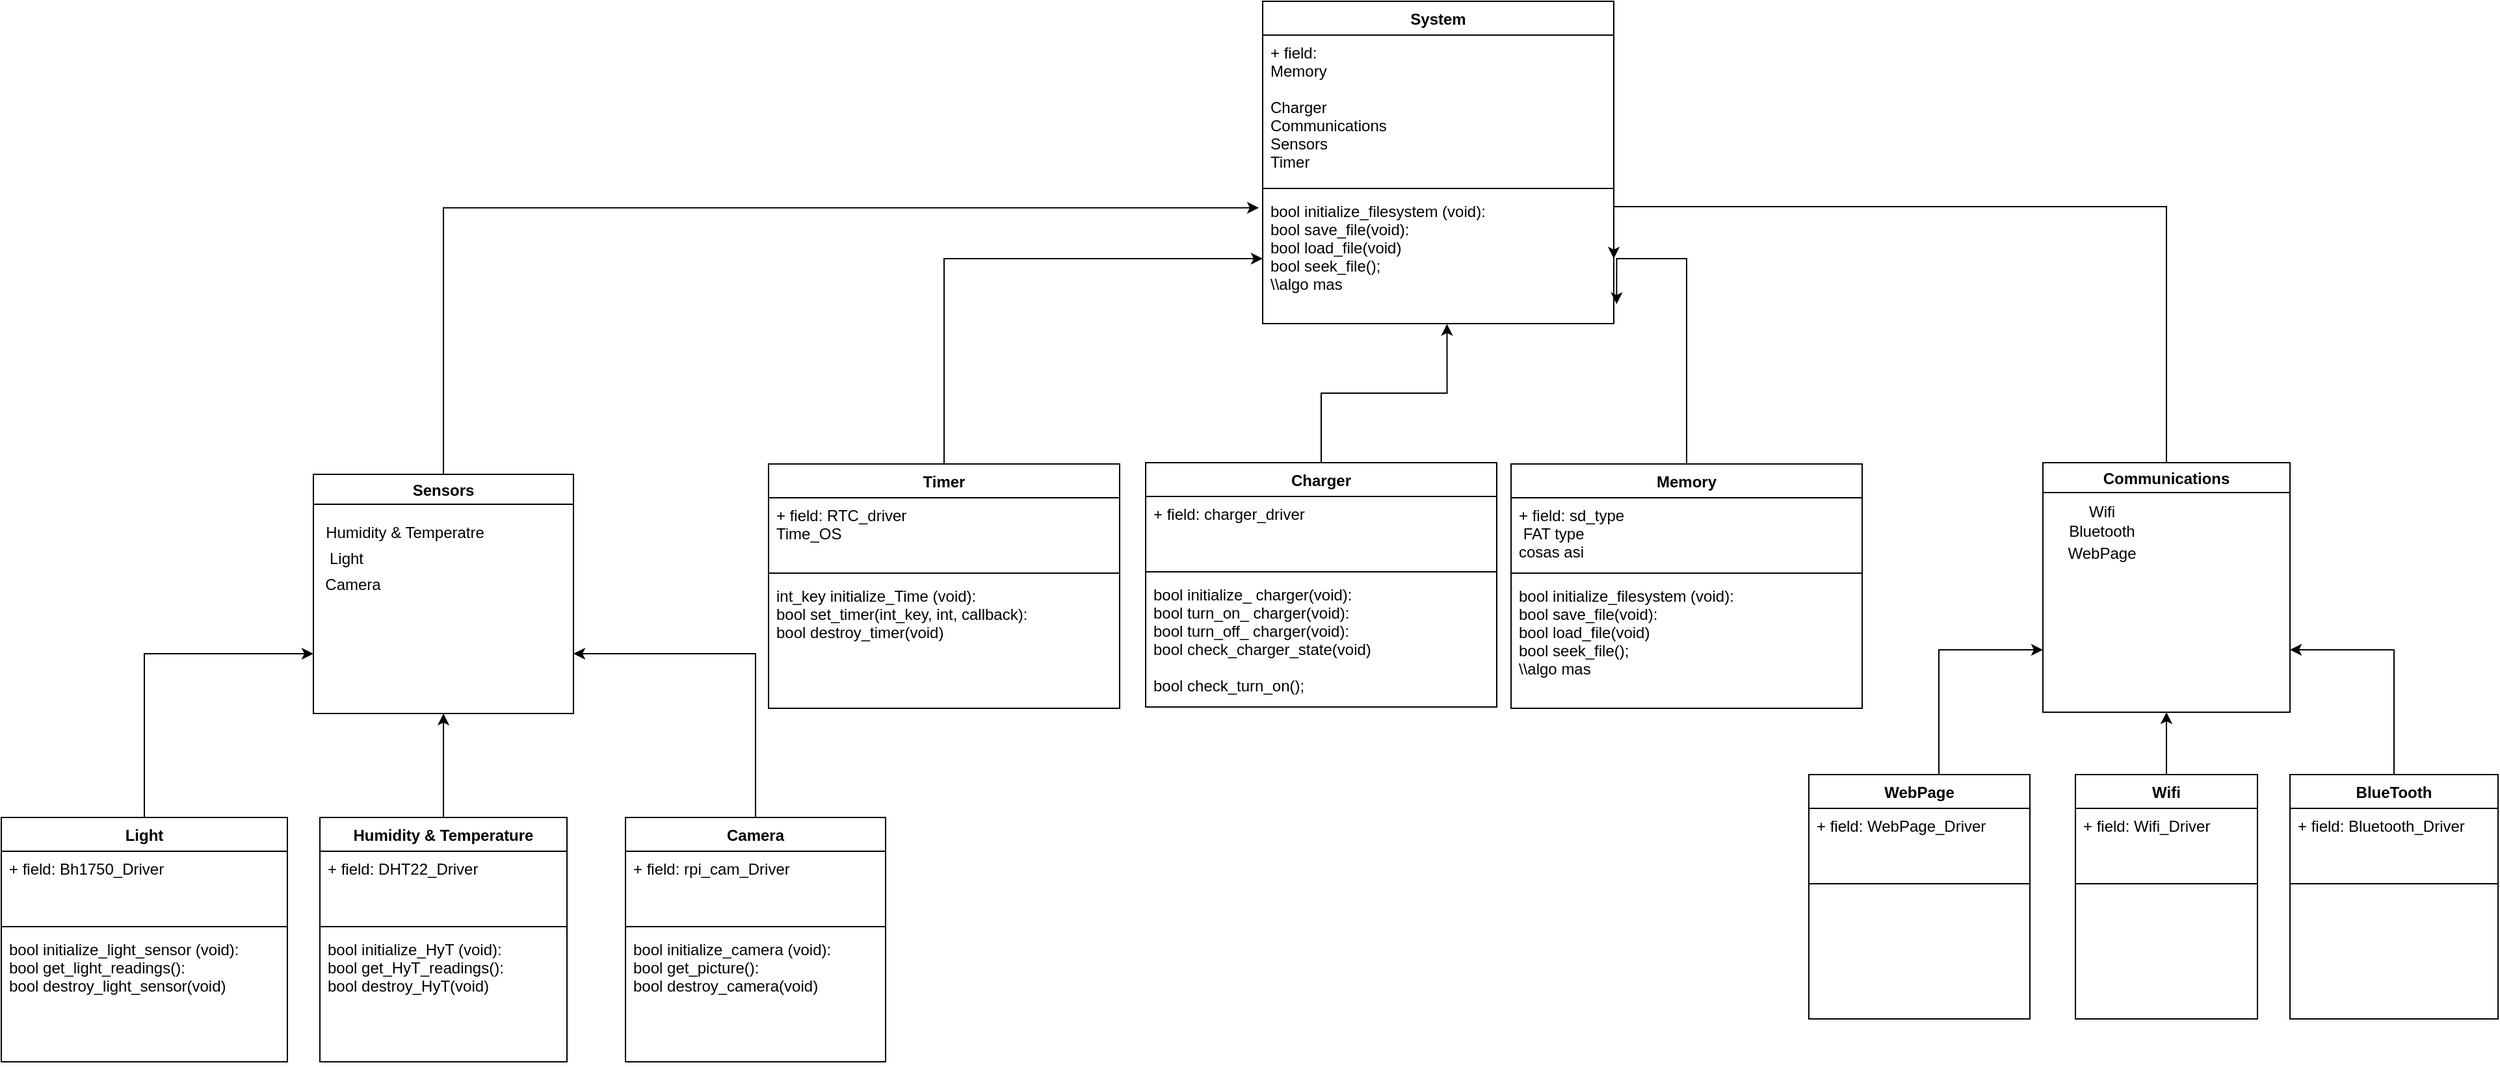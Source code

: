 <mxfile version="14.9.9" type="device"><diagram id="C5RBs43oDa-KdzZeNtuy" name="Page-1"><mxGraphModel dx="2370" dy="1253" grid="1" gridSize="10" guides="1" tooltips="1" connect="1" arrows="1" fold="1" page="1" pageScale="1" pageWidth="827" pageHeight="1169" math="0" shadow="0"><root><mxCell id="WIyWlLk6GJQsqaUBKTNV-0"/><mxCell id="WIyWlLk6GJQsqaUBKTNV-1" parent="WIyWlLk6GJQsqaUBKTNV-0"/><mxCell id="u3YbKCwhCzdW1QSIE-Ya-68" style="edgeStyle=orthogonalEdgeStyle;rounded=0;orthogonalLoop=1;jettySize=auto;html=1;entryX=-0.011;entryY=0.109;entryDx=0;entryDy=0;entryPerimeter=0;" edge="1" parent="WIyWlLk6GJQsqaUBKTNV-1" source="u3YbKCwhCzdW1QSIE-Ya-3" target="u3YbKCwhCzdW1QSIE-Ya-28"><mxGeometry relative="1" as="geometry"/></mxCell><mxCell id="u3YbKCwhCzdW1QSIE-Ya-3" value="Sensors" style="swimlane;" vertex="1" parent="WIyWlLk6GJQsqaUBKTNV-1"><mxGeometry x="320" y="406" width="200" height="184" as="geometry"/></mxCell><mxCell id="u3YbKCwhCzdW1QSIE-Ya-4" value="Humidity &amp;amp; Temperatre" style="text;html=1;align=center;verticalAlign=middle;resizable=0;points=[];autosize=1;strokeColor=none;" vertex="1" parent="u3YbKCwhCzdW1QSIE-Ya-3"><mxGeometry y="35" width="140" height="20" as="geometry"/></mxCell><mxCell id="u3YbKCwhCzdW1QSIE-Ya-5" value="Light" style="text;html=1;align=center;verticalAlign=middle;resizable=0;points=[];autosize=1;strokeColor=none;" vertex="1" parent="u3YbKCwhCzdW1QSIE-Ya-3"><mxGeometry x="5" y="55" width="40" height="20" as="geometry"/></mxCell><mxCell id="u3YbKCwhCzdW1QSIE-Ya-6" value="Camera" style="text;html=1;align=center;verticalAlign=middle;resizable=0;points=[];autosize=1;strokeColor=none;" vertex="1" parent="u3YbKCwhCzdW1QSIE-Ya-3"><mxGeometry y="75" width="60" height="20" as="geometry"/></mxCell><mxCell id="u3YbKCwhCzdW1QSIE-Ya-64" style="edgeStyle=orthogonalEdgeStyle;rounded=0;orthogonalLoop=1;jettySize=auto;html=1;entryX=1;entryY=0.5;entryDx=0;entryDy=0;" edge="1" parent="WIyWlLk6GJQsqaUBKTNV-1" source="u3YbKCwhCzdW1QSIE-Ya-7" target="u3YbKCwhCzdW1QSIE-Ya-28"><mxGeometry relative="1" as="geometry"><Array as="points"><mxPoint x="1745" y="200"/><mxPoint x="1320" y="200"/></Array></mxGeometry></mxCell><mxCell id="u3YbKCwhCzdW1QSIE-Ya-7" value="Communications" style="swimlane;" vertex="1" parent="WIyWlLk6GJQsqaUBKTNV-1"><mxGeometry x="1650" y="397" width="190" height="192" as="geometry"/></mxCell><mxCell id="u3YbKCwhCzdW1QSIE-Ya-8" value="&lt;div&gt;Wifi&lt;/div&gt;&lt;div&gt;Bluetooth&lt;br&gt;&lt;/div&gt;" style="text;html=1;align=center;verticalAlign=middle;resizable=0;points=[];autosize=1;strokeColor=none;" vertex="1" parent="u3YbKCwhCzdW1QSIE-Ya-7"><mxGeometry x="10" y="30" width="70" height="30" as="geometry"/></mxCell><mxCell id="u3YbKCwhCzdW1QSIE-Ya-9" value="WebPage" style="text;html=1;align=center;verticalAlign=middle;resizable=0;points=[];autosize=1;strokeColor=none;" vertex="1" parent="u3YbKCwhCzdW1QSIE-Ya-7"><mxGeometry x="10" y="60" width="70" height="20" as="geometry"/></mxCell><mxCell id="u3YbKCwhCzdW1QSIE-Ya-66" style="edgeStyle=orthogonalEdgeStyle;rounded=0;orthogonalLoop=1;jettySize=auto;html=1;entryX=0.525;entryY=1.003;entryDx=0;entryDy=0;entryPerimeter=0;" edge="1" parent="WIyWlLk6GJQsqaUBKTNV-1" source="u3YbKCwhCzdW1QSIE-Ya-14" target="u3YbKCwhCzdW1QSIE-Ya-28"><mxGeometry relative="1" as="geometry"/></mxCell><mxCell id="u3YbKCwhCzdW1QSIE-Ya-14" value="Charger" style="swimlane;fontStyle=1;align=center;verticalAlign=top;childLayout=stackLayout;horizontal=1;startSize=26;horizontalStack=0;resizeParent=1;resizeParentMax=0;resizeLast=0;collapsible=1;marginBottom=0;" vertex="1" parent="WIyWlLk6GJQsqaUBKTNV-1"><mxGeometry x="960" y="397" width="270" height="188" as="geometry"/></mxCell><mxCell id="u3YbKCwhCzdW1QSIE-Ya-15" value="+ field: charger_driver" style="text;strokeColor=none;fillColor=none;align=left;verticalAlign=top;spacingLeft=4;spacingRight=4;overflow=hidden;rotatable=0;points=[[0,0.5],[1,0.5]];portConstraint=eastwest;" vertex="1" parent="u3YbKCwhCzdW1QSIE-Ya-14"><mxGeometry y="26" width="270" height="54" as="geometry"/></mxCell><mxCell id="u3YbKCwhCzdW1QSIE-Ya-16" value="" style="line;strokeWidth=1;fillColor=none;align=left;verticalAlign=middle;spacingTop=-1;spacingLeft=3;spacingRight=3;rotatable=0;labelPosition=right;points=[];portConstraint=eastwest;" vertex="1" parent="u3YbKCwhCzdW1QSIE-Ya-14"><mxGeometry y="80" width="270" height="8" as="geometry"/></mxCell><mxCell id="u3YbKCwhCzdW1QSIE-Ya-17" value="bool initialize_ charger(void):&#xA;bool turn_on_ charger(void):&#xA;bool turn_off_ charger(void):&#xA;bool check_charger_state(void)&#xA;&#xA;bool check_turn_on();&#xA;  &#xA;&#xA;" style="text;strokeColor=none;fillColor=none;align=left;verticalAlign=top;spacingLeft=4;spacingRight=4;overflow=hidden;rotatable=0;points=[[0,0.5],[1,0.5]];portConstraint=eastwest;" vertex="1" parent="u3YbKCwhCzdW1QSIE-Ya-14"><mxGeometry y="88" width="270" height="100" as="geometry"/></mxCell><mxCell id="u3YbKCwhCzdW1QSIE-Ya-65" style="edgeStyle=orthogonalEdgeStyle;rounded=0;orthogonalLoop=1;jettySize=auto;html=1;entryX=1.008;entryY=0.85;entryDx=0;entryDy=0;entryPerimeter=0;" edge="1" parent="WIyWlLk6GJQsqaUBKTNV-1" source="u3YbKCwhCzdW1QSIE-Ya-20" target="u3YbKCwhCzdW1QSIE-Ya-28"><mxGeometry relative="1" as="geometry"><Array as="points"><mxPoint x="1376" y="240"/><mxPoint x="1322" y="240"/></Array></mxGeometry></mxCell><mxCell id="u3YbKCwhCzdW1QSIE-Ya-20" value="Memory" style="swimlane;fontStyle=1;align=center;verticalAlign=top;childLayout=stackLayout;horizontal=1;startSize=26;horizontalStack=0;resizeParent=1;resizeParentMax=0;resizeLast=0;collapsible=1;marginBottom=0;" vertex="1" parent="WIyWlLk6GJQsqaUBKTNV-1"><mxGeometry x="1241" y="398" width="270" height="188" as="geometry"/></mxCell><mxCell id="u3YbKCwhCzdW1QSIE-Ya-21" value="+ field: sd_type&#xA; FAT type&#xA;cosas asi&#xA;" style="text;strokeColor=none;fillColor=none;align=left;verticalAlign=top;spacingLeft=4;spacingRight=4;overflow=hidden;rotatable=0;points=[[0,0.5],[1,0.5]];portConstraint=eastwest;" vertex="1" parent="u3YbKCwhCzdW1QSIE-Ya-20"><mxGeometry y="26" width="270" height="54" as="geometry"/></mxCell><mxCell id="u3YbKCwhCzdW1QSIE-Ya-22" value="" style="line;strokeWidth=1;fillColor=none;align=left;verticalAlign=middle;spacingTop=-1;spacingLeft=3;spacingRight=3;rotatable=0;labelPosition=right;points=[];portConstraint=eastwest;" vertex="1" parent="u3YbKCwhCzdW1QSIE-Ya-20"><mxGeometry y="80" width="270" height="8" as="geometry"/></mxCell><mxCell id="u3YbKCwhCzdW1QSIE-Ya-23" value="bool initialize_filesystem (void):&#xA;bool save_file(void):&#xA;bool load_file(void)&#xA;bool seek_file();&#xA;\\algo mas&#xA;&#xA;  &#xA;&#xA;" style="text;strokeColor=none;fillColor=none;align=left;verticalAlign=top;spacingLeft=4;spacingRight=4;overflow=hidden;rotatable=0;points=[[0,0.5],[1,0.5]];portConstraint=eastwest;" vertex="1" parent="u3YbKCwhCzdW1QSIE-Ya-20"><mxGeometry y="88" width="270" height="100" as="geometry"/></mxCell><mxCell id="u3YbKCwhCzdW1QSIE-Ya-25" value="System" style="swimlane;fontStyle=1;align=center;verticalAlign=top;childLayout=stackLayout;horizontal=1;startSize=26;horizontalStack=0;resizeParent=1;resizeParentMax=0;resizeLast=0;collapsible=1;marginBottom=0;" vertex="1" parent="WIyWlLk6GJQsqaUBKTNV-1"><mxGeometry x="1050" y="42" width="270" height="248" as="geometry"/></mxCell><mxCell id="u3YbKCwhCzdW1QSIE-Ya-26" value="+ field: &#xA;Memory &#xA;&#xA;Charger&#xA;Communications&#xA;Sensors&#xA;Timer&#xA;&#xA;" style="text;strokeColor=none;fillColor=none;align=left;verticalAlign=top;spacingLeft=4;spacingRight=4;overflow=hidden;rotatable=0;points=[[0,0.5],[1,0.5]];portConstraint=eastwest;" vertex="1" parent="u3YbKCwhCzdW1QSIE-Ya-25"><mxGeometry y="26" width="270" height="114" as="geometry"/></mxCell><mxCell id="u3YbKCwhCzdW1QSIE-Ya-27" value="" style="line;strokeWidth=1;fillColor=none;align=left;verticalAlign=middle;spacingTop=-1;spacingLeft=3;spacingRight=3;rotatable=0;labelPosition=right;points=[];portConstraint=eastwest;" vertex="1" parent="u3YbKCwhCzdW1QSIE-Ya-25"><mxGeometry y="140" width="270" height="8" as="geometry"/></mxCell><mxCell id="u3YbKCwhCzdW1QSIE-Ya-28" value="bool initialize_filesystem (void):&#xA;bool save_file(void):&#xA;bool load_file(void)&#xA;bool seek_file();&#xA;\\algo mas&#xA;&#xA;  &#xA;&#xA;" style="text;strokeColor=none;fillColor=none;align=left;verticalAlign=top;spacingLeft=4;spacingRight=4;overflow=hidden;rotatable=0;points=[[0,0.5],[1,0.5]];portConstraint=eastwest;" vertex="1" parent="u3YbKCwhCzdW1QSIE-Ya-25"><mxGeometry y="148" width="270" height="100" as="geometry"/></mxCell><mxCell id="u3YbKCwhCzdW1QSIE-Ya-67" style="edgeStyle=orthogonalEdgeStyle;rounded=0;orthogonalLoop=1;jettySize=auto;html=1;entryX=0;entryY=0.5;entryDx=0;entryDy=0;" edge="1" parent="WIyWlLk6GJQsqaUBKTNV-1" source="u3YbKCwhCzdW1QSIE-Ya-29" target="u3YbKCwhCzdW1QSIE-Ya-28"><mxGeometry relative="1" as="geometry"/></mxCell><mxCell id="u3YbKCwhCzdW1QSIE-Ya-29" value="Timer" style="swimlane;fontStyle=1;align=center;verticalAlign=top;childLayout=stackLayout;horizontal=1;startSize=26;horizontalStack=0;resizeParent=1;resizeParentMax=0;resizeLast=0;collapsible=1;marginBottom=0;" vertex="1" parent="WIyWlLk6GJQsqaUBKTNV-1"><mxGeometry x="670" y="398" width="270" height="188" as="geometry"/></mxCell><mxCell id="u3YbKCwhCzdW1QSIE-Ya-30" value="+ field: RTC_driver&#xA;Time_OS" style="text;strokeColor=none;fillColor=none;align=left;verticalAlign=top;spacingLeft=4;spacingRight=4;overflow=hidden;rotatable=0;points=[[0,0.5],[1,0.5]];portConstraint=eastwest;" vertex="1" parent="u3YbKCwhCzdW1QSIE-Ya-29"><mxGeometry y="26" width="270" height="54" as="geometry"/></mxCell><mxCell id="u3YbKCwhCzdW1QSIE-Ya-31" value="" style="line;strokeWidth=1;fillColor=none;align=left;verticalAlign=middle;spacingTop=-1;spacingLeft=3;spacingRight=3;rotatable=0;labelPosition=right;points=[];portConstraint=eastwest;" vertex="1" parent="u3YbKCwhCzdW1QSIE-Ya-29"><mxGeometry y="80" width="270" height="8" as="geometry"/></mxCell><mxCell id="u3YbKCwhCzdW1QSIE-Ya-32" value="int_key initialize_Time (void):&#xA;bool set_timer(int_key, int, callback):&#xA;bool destroy_timer(void)&#xA;&#xA;&#xA;  &#xA;&#xA;" style="text;strokeColor=none;fillColor=none;align=left;verticalAlign=top;spacingLeft=4;spacingRight=4;overflow=hidden;rotatable=0;points=[[0,0.5],[1,0.5]];portConstraint=eastwest;" vertex="1" parent="u3YbKCwhCzdW1QSIE-Ya-29"><mxGeometry y="88" width="270" height="100" as="geometry"/></mxCell><mxCell id="u3YbKCwhCzdW1QSIE-Ya-62" style="edgeStyle=orthogonalEdgeStyle;rounded=0;orthogonalLoop=1;jettySize=auto;html=1;entryX=0.5;entryY=1;entryDx=0;entryDy=0;" edge="1" parent="WIyWlLk6GJQsqaUBKTNV-1" source="u3YbKCwhCzdW1QSIE-Ya-33" target="u3YbKCwhCzdW1QSIE-Ya-3"><mxGeometry relative="1" as="geometry"/></mxCell><mxCell id="u3YbKCwhCzdW1QSIE-Ya-33" value="Humidity &amp; Temperature" style="swimlane;fontStyle=1;align=center;verticalAlign=top;childLayout=stackLayout;horizontal=1;startSize=26;horizontalStack=0;resizeParent=1;resizeParentMax=0;resizeLast=0;collapsible=1;marginBottom=0;" vertex="1" parent="WIyWlLk6GJQsqaUBKTNV-1"><mxGeometry x="325" y="670" width="190" height="188" as="geometry"/></mxCell><mxCell id="u3YbKCwhCzdW1QSIE-Ya-34" value="+ field: DHT22_Driver" style="text;strokeColor=none;fillColor=none;align=left;verticalAlign=top;spacingLeft=4;spacingRight=4;overflow=hidden;rotatable=0;points=[[0,0.5],[1,0.5]];portConstraint=eastwest;" vertex="1" parent="u3YbKCwhCzdW1QSIE-Ya-33"><mxGeometry y="26" width="190" height="54" as="geometry"/></mxCell><mxCell id="u3YbKCwhCzdW1QSIE-Ya-35" value="" style="line;strokeWidth=1;fillColor=none;align=left;verticalAlign=middle;spacingTop=-1;spacingLeft=3;spacingRight=3;rotatable=0;labelPosition=right;points=[];portConstraint=eastwest;" vertex="1" parent="u3YbKCwhCzdW1QSIE-Ya-33"><mxGeometry y="80" width="190" height="8" as="geometry"/></mxCell><mxCell id="u3YbKCwhCzdW1QSIE-Ya-36" value="bool initialize_HyT (void):&#xA;bool get_HyT_readings():&#xA;bool destroy_HyT(void)&#xA;&#xA;&#xA;  &#xA;&#xA;" style="text;strokeColor=none;fillColor=none;align=left;verticalAlign=top;spacingLeft=4;spacingRight=4;overflow=hidden;rotatable=0;points=[[0,0.5],[1,0.5]];portConstraint=eastwest;" vertex="1" parent="u3YbKCwhCzdW1QSIE-Ya-33"><mxGeometry y="88" width="190" height="100" as="geometry"/></mxCell><mxCell id="u3YbKCwhCzdW1QSIE-Ya-63" style="edgeStyle=orthogonalEdgeStyle;rounded=0;orthogonalLoop=1;jettySize=auto;html=1;entryX=0;entryY=0.75;entryDx=0;entryDy=0;" edge="1" parent="WIyWlLk6GJQsqaUBKTNV-1" source="u3YbKCwhCzdW1QSIE-Ya-37" target="u3YbKCwhCzdW1QSIE-Ya-3"><mxGeometry relative="1" as="geometry"><Array as="points"><mxPoint x="190" y="544"/></Array></mxGeometry></mxCell><mxCell id="u3YbKCwhCzdW1QSIE-Ya-37" value="Light" style="swimlane;fontStyle=1;align=center;verticalAlign=top;childLayout=stackLayout;horizontal=1;startSize=26;horizontalStack=0;resizeParent=1;resizeParentMax=0;resizeLast=0;collapsible=1;marginBottom=0;" vertex="1" parent="WIyWlLk6GJQsqaUBKTNV-1"><mxGeometry x="80" y="670" width="220" height="188" as="geometry"/></mxCell><mxCell id="u3YbKCwhCzdW1QSIE-Ya-38" value="+ field: Bh1750_Driver" style="text;strokeColor=none;fillColor=none;align=left;verticalAlign=top;spacingLeft=4;spacingRight=4;overflow=hidden;rotatable=0;points=[[0,0.5],[1,0.5]];portConstraint=eastwest;fontStyle=0" vertex="1" parent="u3YbKCwhCzdW1QSIE-Ya-37"><mxGeometry y="26" width="220" height="54" as="geometry"/></mxCell><mxCell id="u3YbKCwhCzdW1QSIE-Ya-39" value="" style="line;strokeWidth=1;fillColor=none;align=left;verticalAlign=middle;spacingTop=-1;spacingLeft=3;spacingRight=3;rotatable=0;labelPosition=right;points=[];portConstraint=eastwest;" vertex="1" parent="u3YbKCwhCzdW1QSIE-Ya-37"><mxGeometry y="80" width="220" height="8" as="geometry"/></mxCell><mxCell id="u3YbKCwhCzdW1QSIE-Ya-40" value="bool initialize_light_sensor (void):&#xA;bool get_light_readings():&#xA;bool destroy_light_sensor(void)&#xA;&#xA;&#xA;  &#xA;&#xA;" style="text;strokeColor=none;fillColor=none;align=left;verticalAlign=top;spacingLeft=4;spacingRight=4;overflow=hidden;rotatable=0;points=[[0,0.5],[1,0.5]];portConstraint=eastwest;" vertex="1" parent="u3YbKCwhCzdW1QSIE-Ya-37"><mxGeometry y="88" width="220" height="100" as="geometry"/></mxCell><mxCell id="u3YbKCwhCzdW1QSIE-Ya-61" style="edgeStyle=orthogonalEdgeStyle;rounded=0;orthogonalLoop=1;jettySize=auto;html=1;entryX=1;entryY=0.75;entryDx=0;entryDy=0;" edge="1" parent="WIyWlLk6GJQsqaUBKTNV-1" source="u3YbKCwhCzdW1QSIE-Ya-41" target="u3YbKCwhCzdW1QSIE-Ya-3"><mxGeometry relative="1" as="geometry"><Array as="points"><mxPoint x="660" y="544"/></Array></mxGeometry></mxCell><mxCell id="u3YbKCwhCzdW1QSIE-Ya-41" value="Camera" style="swimlane;fontStyle=1;align=center;verticalAlign=top;childLayout=stackLayout;horizontal=1;startSize=26;horizontalStack=0;resizeParent=1;resizeParentMax=0;resizeLast=0;collapsible=1;marginBottom=0;" vertex="1" parent="WIyWlLk6GJQsqaUBKTNV-1"><mxGeometry x="560" y="670" width="200" height="188" as="geometry"/></mxCell><mxCell id="u3YbKCwhCzdW1QSIE-Ya-42" value="+ field: rpi_cam_Driver" style="text;strokeColor=none;fillColor=none;align=left;verticalAlign=top;spacingLeft=4;spacingRight=4;overflow=hidden;rotatable=0;points=[[0,0.5],[1,0.5]];portConstraint=eastwest;fontStyle=0" vertex="1" parent="u3YbKCwhCzdW1QSIE-Ya-41"><mxGeometry y="26" width="200" height="54" as="geometry"/></mxCell><mxCell id="u3YbKCwhCzdW1QSIE-Ya-43" value="" style="line;strokeWidth=1;fillColor=none;align=left;verticalAlign=middle;spacingTop=-1;spacingLeft=3;spacingRight=3;rotatable=0;labelPosition=right;points=[];portConstraint=eastwest;" vertex="1" parent="u3YbKCwhCzdW1QSIE-Ya-41"><mxGeometry y="80" width="200" height="8" as="geometry"/></mxCell><mxCell id="u3YbKCwhCzdW1QSIE-Ya-44" value="bool initialize_camera (void):&#xA;bool get_picture():&#xA;bool destroy_camera(void)&#xA;&#xA;&#xA;  &#xA;&#xA;" style="text;strokeColor=none;fillColor=none;align=left;verticalAlign=top;spacingLeft=4;spacingRight=4;overflow=hidden;rotatable=0;points=[[0,0.5],[1,0.5]];portConstraint=eastwest;" vertex="1" parent="u3YbKCwhCzdW1QSIE-Ya-41"><mxGeometry y="88" width="200" height="100" as="geometry"/></mxCell><mxCell id="u3YbKCwhCzdW1QSIE-Ya-59" style="edgeStyle=orthogonalEdgeStyle;rounded=0;orthogonalLoop=1;jettySize=auto;html=1;entryX=0.5;entryY=1;entryDx=0;entryDy=0;" edge="1" parent="WIyWlLk6GJQsqaUBKTNV-1" source="u3YbKCwhCzdW1QSIE-Ya-45" target="u3YbKCwhCzdW1QSIE-Ya-7"><mxGeometry relative="1" as="geometry"/></mxCell><mxCell id="u3YbKCwhCzdW1QSIE-Ya-45" value="Wifi" style="swimlane;fontStyle=1;align=center;verticalAlign=top;childLayout=stackLayout;horizontal=1;startSize=26;horizontalStack=0;resizeParent=1;resizeParentMax=0;resizeLast=0;collapsible=1;marginBottom=0;" vertex="1" parent="WIyWlLk6GJQsqaUBKTNV-1"><mxGeometry x="1675" y="637" width="140" height="188" as="geometry"/></mxCell><mxCell id="u3YbKCwhCzdW1QSIE-Ya-46" value="+ field: Wifi_Driver" style="text;strokeColor=none;fillColor=none;align=left;verticalAlign=top;spacingLeft=4;spacingRight=4;overflow=hidden;rotatable=0;points=[[0,0.5],[1,0.5]];portConstraint=eastwest;fontStyle=0" vertex="1" parent="u3YbKCwhCzdW1QSIE-Ya-45"><mxGeometry y="26" width="140" height="54" as="geometry"/></mxCell><mxCell id="u3YbKCwhCzdW1QSIE-Ya-47" value="" style="line;strokeWidth=1;fillColor=none;align=left;verticalAlign=middle;spacingTop=-1;spacingLeft=3;spacingRight=3;rotatable=0;labelPosition=right;points=[];portConstraint=eastwest;" vertex="1" parent="u3YbKCwhCzdW1QSIE-Ya-45"><mxGeometry y="80" width="140" height="8" as="geometry"/></mxCell><mxCell id="u3YbKCwhCzdW1QSIE-Ya-48" value="&#xA;&#xA;&#xA;  &#xA;&#xA;" style="text;strokeColor=none;fillColor=none;align=left;verticalAlign=top;spacingLeft=4;spacingRight=4;overflow=hidden;rotatable=0;points=[[0,0.5],[1,0.5]];portConstraint=eastwest;" vertex="1" parent="u3YbKCwhCzdW1QSIE-Ya-45"><mxGeometry y="88" width="140" height="100" as="geometry"/></mxCell><mxCell id="u3YbKCwhCzdW1QSIE-Ya-58" style="edgeStyle=orthogonalEdgeStyle;rounded=0;orthogonalLoop=1;jettySize=auto;html=1;entryX=1;entryY=0.75;entryDx=0;entryDy=0;" edge="1" parent="WIyWlLk6GJQsqaUBKTNV-1" source="u3YbKCwhCzdW1QSIE-Ya-49" target="u3YbKCwhCzdW1QSIE-Ya-7"><mxGeometry relative="1" as="geometry"/></mxCell><mxCell id="u3YbKCwhCzdW1QSIE-Ya-49" value="BlueTooth" style="swimlane;fontStyle=1;align=center;verticalAlign=top;childLayout=stackLayout;horizontal=1;startSize=26;horizontalStack=0;resizeParent=1;resizeParentMax=0;resizeLast=0;collapsible=1;marginBottom=0;" vertex="1" parent="WIyWlLk6GJQsqaUBKTNV-1"><mxGeometry x="1840" y="637" width="160" height="188" as="geometry"/></mxCell><mxCell id="u3YbKCwhCzdW1QSIE-Ya-50" value="+ field: Bluetooth_Driver" style="text;strokeColor=none;fillColor=none;align=left;verticalAlign=top;spacingLeft=4;spacingRight=4;overflow=hidden;rotatable=0;points=[[0,0.5],[1,0.5]];portConstraint=eastwest;fontStyle=0" vertex="1" parent="u3YbKCwhCzdW1QSIE-Ya-49"><mxGeometry y="26" width="160" height="54" as="geometry"/></mxCell><mxCell id="u3YbKCwhCzdW1QSIE-Ya-51" value="" style="line;strokeWidth=1;fillColor=none;align=left;verticalAlign=middle;spacingTop=-1;spacingLeft=3;spacingRight=3;rotatable=0;labelPosition=right;points=[];portConstraint=eastwest;" vertex="1" parent="u3YbKCwhCzdW1QSIE-Ya-49"><mxGeometry y="80" width="160" height="8" as="geometry"/></mxCell><mxCell id="u3YbKCwhCzdW1QSIE-Ya-52" value="&#xA;&#xA;&#xA;  &#xA;&#xA;" style="text;strokeColor=none;fillColor=none;align=left;verticalAlign=top;spacingLeft=4;spacingRight=4;overflow=hidden;rotatable=0;points=[[0,0.5],[1,0.5]];portConstraint=eastwest;" vertex="1" parent="u3YbKCwhCzdW1QSIE-Ya-49"><mxGeometry y="88" width="160" height="100" as="geometry"/></mxCell><mxCell id="u3YbKCwhCzdW1QSIE-Ya-60" style="edgeStyle=orthogonalEdgeStyle;rounded=0;orthogonalLoop=1;jettySize=auto;html=1;entryX=0;entryY=0.75;entryDx=0;entryDy=0;" edge="1" parent="WIyWlLk6GJQsqaUBKTNV-1" source="u3YbKCwhCzdW1QSIE-Ya-53" target="u3YbKCwhCzdW1QSIE-Ya-7"><mxGeometry relative="1" as="geometry"><Array as="points"><mxPoint x="1570" y="541"/></Array></mxGeometry></mxCell><mxCell id="u3YbKCwhCzdW1QSIE-Ya-53" value="WebPage" style="swimlane;fontStyle=1;align=center;verticalAlign=top;childLayout=stackLayout;horizontal=1;startSize=26;horizontalStack=0;resizeParent=1;resizeParentMax=0;resizeLast=0;collapsible=1;marginBottom=0;" vertex="1" parent="WIyWlLk6GJQsqaUBKTNV-1"><mxGeometry x="1470" y="637" width="170" height="188" as="geometry"/></mxCell><mxCell id="u3YbKCwhCzdW1QSIE-Ya-54" value="+ field: WebPage_Driver" style="text;strokeColor=none;fillColor=none;align=left;verticalAlign=top;spacingLeft=4;spacingRight=4;overflow=hidden;rotatable=0;points=[[0,0.5],[1,0.5]];portConstraint=eastwest;fontStyle=0" vertex="1" parent="u3YbKCwhCzdW1QSIE-Ya-53"><mxGeometry y="26" width="170" height="54" as="geometry"/></mxCell><mxCell id="u3YbKCwhCzdW1QSIE-Ya-55" value="" style="line;strokeWidth=1;fillColor=none;align=left;verticalAlign=middle;spacingTop=-1;spacingLeft=3;spacingRight=3;rotatable=0;labelPosition=right;points=[];portConstraint=eastwest;" vertex="1" parent="u3YbKCwhCzdW1QSIE-Ya-53"><mxGeometry y="80" width="170" height="8" as="geometry"/></mxCell><mxCell id="u3YbKCwhCzdW1QSIE-Ya-56" value="&#xA;&#xA;&#xA;  &#xA;&#xA;" style="text;strokeColor=none;fillColor=none;align=left;verticalAlign=top;spacingLeft=4;spacingRight=4;overflow=hidden;rotatable=0;points=[[0,0.5],[1,0.5]];portConstraint=eastwest;" vertex="1" parent="u3YbKCwhCzdW1QSIE-Ya-53"><mxGeometry y="88" width="170" height="100" as="geometry"/></mxCell></root></mxGraphModel></diagram></mxfile>